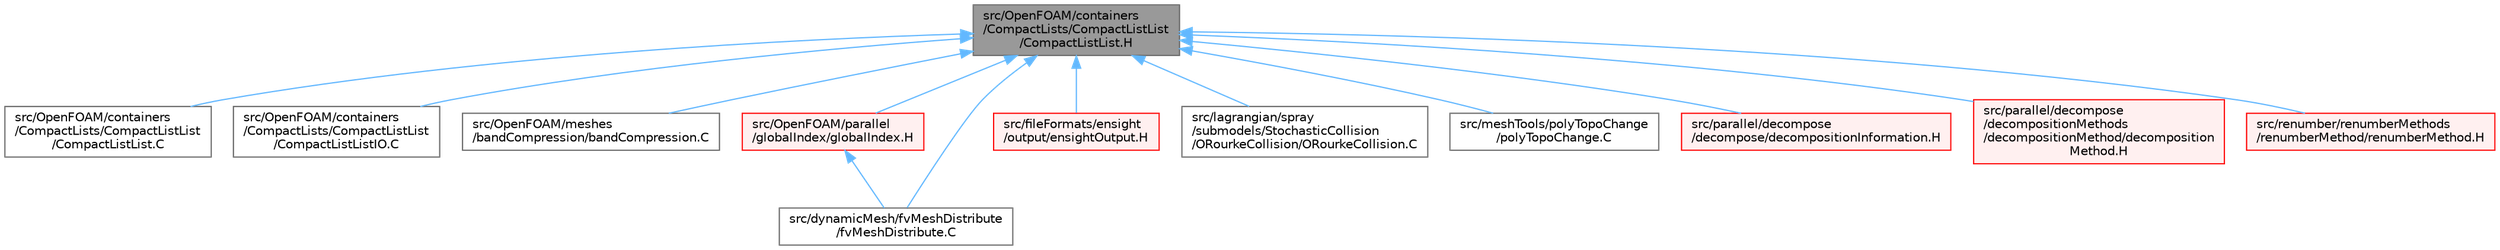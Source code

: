 digraph "src/OpenFOAM/containers/CompactLists/CompactListList/CompactListList.H"
{
 // LATEX_PDF_SIZE
  bgcolor="transparent";
  edge [fontname=Helvetica,fontsize=10,labelfontname=Helvetica,labelfontsize=10];
  node [fontname=Helvetica,fontsize=10,shape=box,height=0.2,width=0.4];
  Node1 [id="Node000001",label="src/OpenFOAM/containers\l/CompactLists/CompactListList\l/CompactListList.H",height=0.2,width=0.4,color="gray40", fillcolor="grey60", style="filled", fontcolor="black",tooltip=" "];
  Node1 -> Node2 [id="edge1_Node000001_Node000002",dir="back",color="steelblue1",style="solid",tooltip=" "];
  Node2 [id="Node000002",label="src/OpenFOAM/containers\l/CompactLists/CompactListList\l/CompactListList.C",height=0.2,width=0.4,color="grey40", fillcolor="white", style="filled",URL="$CompactListList_8C.html",tooltip=" "];
  Node1 -> Node3 [id="edge2_Node000001_Node000003",dir="back",color="steelblue1",style="solid",tooltip=" "];
  Node3 [id="Node000003",label="src/OpenFOAM/containers\l/CompactLists/CompactListList\l/CompactListListIO.C",height=0.2,width=0.4,color="grey40", fillcolor="white", style="filled",URL="$CompactListListIO_8C.html",tooltip=" "];
  Node1 -> Node4 [id="edge3_Node000001_Node000004",dir="back",color="steelblue1",style="solid",tooltip=" "];
  Node4 [id="Node000004",label="src/OpenFOAM/meshes\l/bandCompression/bandCompression.C",height=0.2,width=0.4,color="grey40", fillcolor="white", style="filled",URL="$bandCompression_8C.html",tooltip=" "];
  Node1 -> Node5 [id="edge4_Node000001_Node000005",dir="back",color="steelblue1",style="solid",tooltip=" "];
  Node5 [id="Node000005",label="src/OpenFOAM/parallel\l/globalIndex/globalIndex.H",height=0.2,width=0.4,color="red", fillcolor="#FFF0F0", style="filled",URL="$globalIndex_8H.html",tooltip=" "];
  Node5 -> Node337 [id="edge5_Node000005_Node000337",dir="back",color="steelblue1",style="solid",tooltip=" "];
  Node337 [id="Node000337",label="src/dynamicMesh/fvMeshDistribute\l/fvMeshDistribute.C",height=0.2,width=0.4,color="grey40", fillcolor="white", style="filled",URL="$fvMeshDistribute_8C.html",tooltip=" "];
  Node1 -> Node337 [id="edge6_Node000001_Node000337",dir="back",color="steelblue1",style="solid",tooltip=" "];
  Node1 -> Node758 [id="edge7_Node000001_Node000758",dir="back",color="steelblue1",style="solid",tooltip=" "];
  Node758 [id="Node000758",label="src/fileFormats/ensight\l/output/ensightOutput.H",height=0.2,width=0.4,color="red", fillcolor="#FFF0F0", style="filled",URL="$ensightOutput_8H.html",tooltip=" "];
  Node1 -> Node769 [id="edge8_Node000001_Node000769",dir="back",color="steelblue1",style="solid",tooltip=" "];
  Node769 [id="Node000769",label="src/lagrangian/spray\l/submodels/StochasticCollision\l/ORourkeCollision/ORourkeCollision.C",height=0.2,width=0.4,color="grey40", fillcolor="white", style="filled",URL="$ORourkeCollision_8C.html",tooltip=" "];
  Node1 -> Node770 [id="edge9_Node000001_Node000770",dir="back",color="steelblue1",style="solid",tooltip=" "];
  Node770 [id="Node000770",label="src/meshTools/polyTopoChange\l/polyTopoChange.C",height=0.2,width=0.4,color="grey40", fillcolor="white", style="filled",URL="$polyTopoChange_8C.html",tooltip=" "];
  Node1 -> Node771 [id="edge10_Node000001_Node000771",dir="back",color="steelblue1",style="solid",tooltip=" "];
  Node771 [id="Node000771",label="src/parallel/decompose\l/decompose/decompositionInformation.H",height=0.2,width=0.4,color="red", fillcolor="#FFF0F0", style="filled",URL="$decompositionInformation_8H.html",tooltip=" "];
  Node1 -> Node773 [id="edge11_Node000001_Node000773",dir="back",color="steelblue1",style="solid",tooltip=" "];
  Node773 [id="Node000773",label="src/parallel/decompose\l/decompositionMethods\l/decompositionMethod/decomposition\lMethod.H",height=0.2,width=0.4,color="red", fillcolor="#FFF0F0", style="filled",URL="$decompositionMethod_8H.html",tooltip=" "];
  Node1 -> Node807 [id="edge12_Node000001_Node000807",dir="back",color="steelblue1",style="solid",tooltip=" "];
  Node807 [id="Node000807",label="src/renumber/renumberMethods\l/renumberMethod/renumberMethod.H",height=0.2,width=0.4,color="red", fillcolor="#FFF0F0", style="filled",URL="$renumberMethod_8H.html",tooltip=" "];
}
